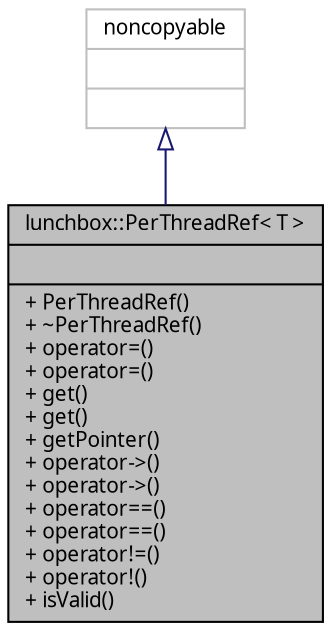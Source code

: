digraph "lunchbox::PerThreadRef&lt; T &gt;"
{
  edge [fontname="Sans",fontsize="10",labelfontname="Sans",labelfontsize="10"];
  node [fontname="Sans",fontsize="10",shape=record];
  Node1 [label="{lunchbox::PerThreadRef\< T \>\n||+ PerThreadRef()\l+ ~PerThreadRef()\l+ operator=()\l+ operator=()\l+ get()\l+ get()\l+ getPointer()\l+ operator-\>()\l+ operator-\>()\l+ operator==()\l+ operator==()\l+ operator!=()\l+ operator!()\l+ isValid()\l}",height=0.2,width=0.4,color="black", fillcolor="grey75", style="filled" fontcolor="black"];
  Node2 -> Node1 [dir="back",color="midnightblue",fontsize="10",style="solid",arrowtail="onormal",fontname="Sans"];
  Node2 [label="{noncopyable\n||}",height=0.2,width=0.4,color="grey75", fillcolor="white", style="filled"];
}
